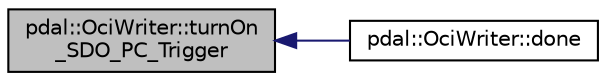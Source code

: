 digraph "pdal::OciWriter::turnOn_SDO_PC_Trigger"
{
  edge [fontname="Helvetica",fontsize="10",labelfontname="Helvetica",labelfontsize="10"];
  node [fontname="Helvetica",fontsize="10",shape=record];
  rankdir="LR";
  Node1 [label="pdal::OciWriter::turnOn\l_SDO_PC_Trigger",height=0.2,width=0.4,color="black", fillcolor="grey75", style="filled", fontcolor="black"];
  Node1 -> Node2 [dir="back",color="midnightblue",fontsize="10",style="solid",fontname="Helvetica"];
  Node2 [label="pdal::OciWriter::done",height=0.2,width=0.4,color="black", fillcolor="white", style="filled",URL="$classpdal_1_1OciWriter.html#a899064a17b0d8ef871ab4d79dd2df62b"];
}
